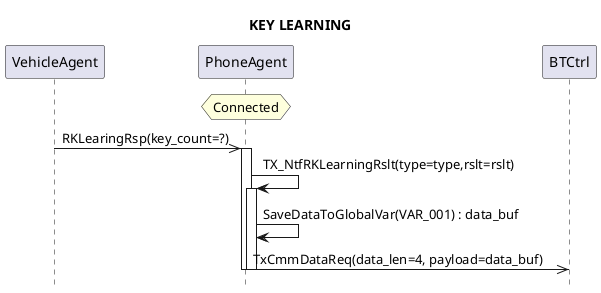 @startuml

title KEY LEARNING
hide footbox

participant VehicleAgent
participant PhoneAgent
participant BTCtrl

hnote over PhoneAgent : Connected
VehicleAgent->>PhoneAgent : RKLearingRsp(key_count=?)
activate PhoneAgent
PhoneAgent->PhoneAgent : TX_NtfRKLearningRslt(type=type,rslt=rslt)
activate PhoneAgent
PhoneAgent->PhoneAgent : SaveDataToGlobalVar(VAR_001) : data_buf
PhoneAgent->>BTCtrl : TxCmmDataReq(data_len=4, payload=data_buf)
deactivate PhoneAgent
deactivate PhoneAgent

@enduml
